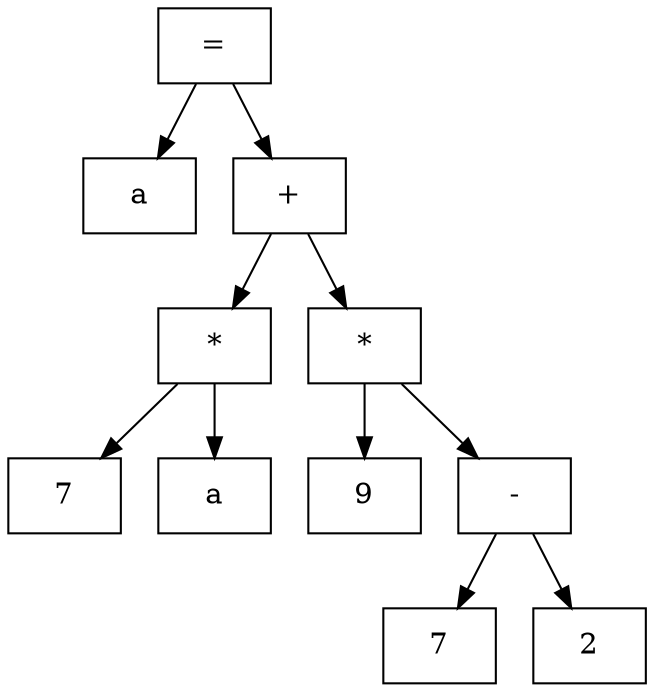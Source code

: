 digraph G{
rankdir=HR;
node0x61e5a16ccbb0 [shape="rectangle", label = "=", rang = 0]
node0x61e5a16ccb60 [shape="rectangle", label = "a", rang = 1]
node0x61e5a16cccc0 [shape="rectangle", label = "+", rang = 1]
node0x61e5a16ccc40 [shape="rectangle", label = "*", rang = 2]
node0x61e5a16ccc10 [shape="rectangle", label = "7", rang = 3]
node0x61e5a16ccc70 [shape="rectangle", label = "a", rang = 3]
node0x61e5a16ccd50 [shape="rectangle", label = "*", rang = 2]
node0x61e5a16ccd20 [shape="rectangle", label = "9", rang = 3]
node0x61e5a16cce10 [shape="rectangle", label = "-", rang = 3]
node0x61e5a16ccde0 [shape="rectangle", label = "7", rang = 4]
node0x61e5a16cce70 [shape="rectangle", label = "2", rang = 4]
node0x61e5a16ccbb0 -> node0x61e5a16ccb60
node0x61e5a16ccbb0 -> node0x61e5a16cccc0
node0x61e5a16cccc0 -> node0x61e5a16ccc40
node0x61e5a16ccc40 -> node0x61e5a16ccc10
node0x61e5a16ccc40 -> node0x61e5a16ccc70
node0x61e5a16cccc0 -> node0x61e5a16ccd50
node0x61e5a16ccd50 -> node0x61e5a16ccd20
node0x61e5a16ccd50 -> node0x61e5a16cce10
node0x61e5a16cce10 -> node0x61e5a16ccde0
node0x61e5a16cce10 -> node0x61e5a16cce70
}